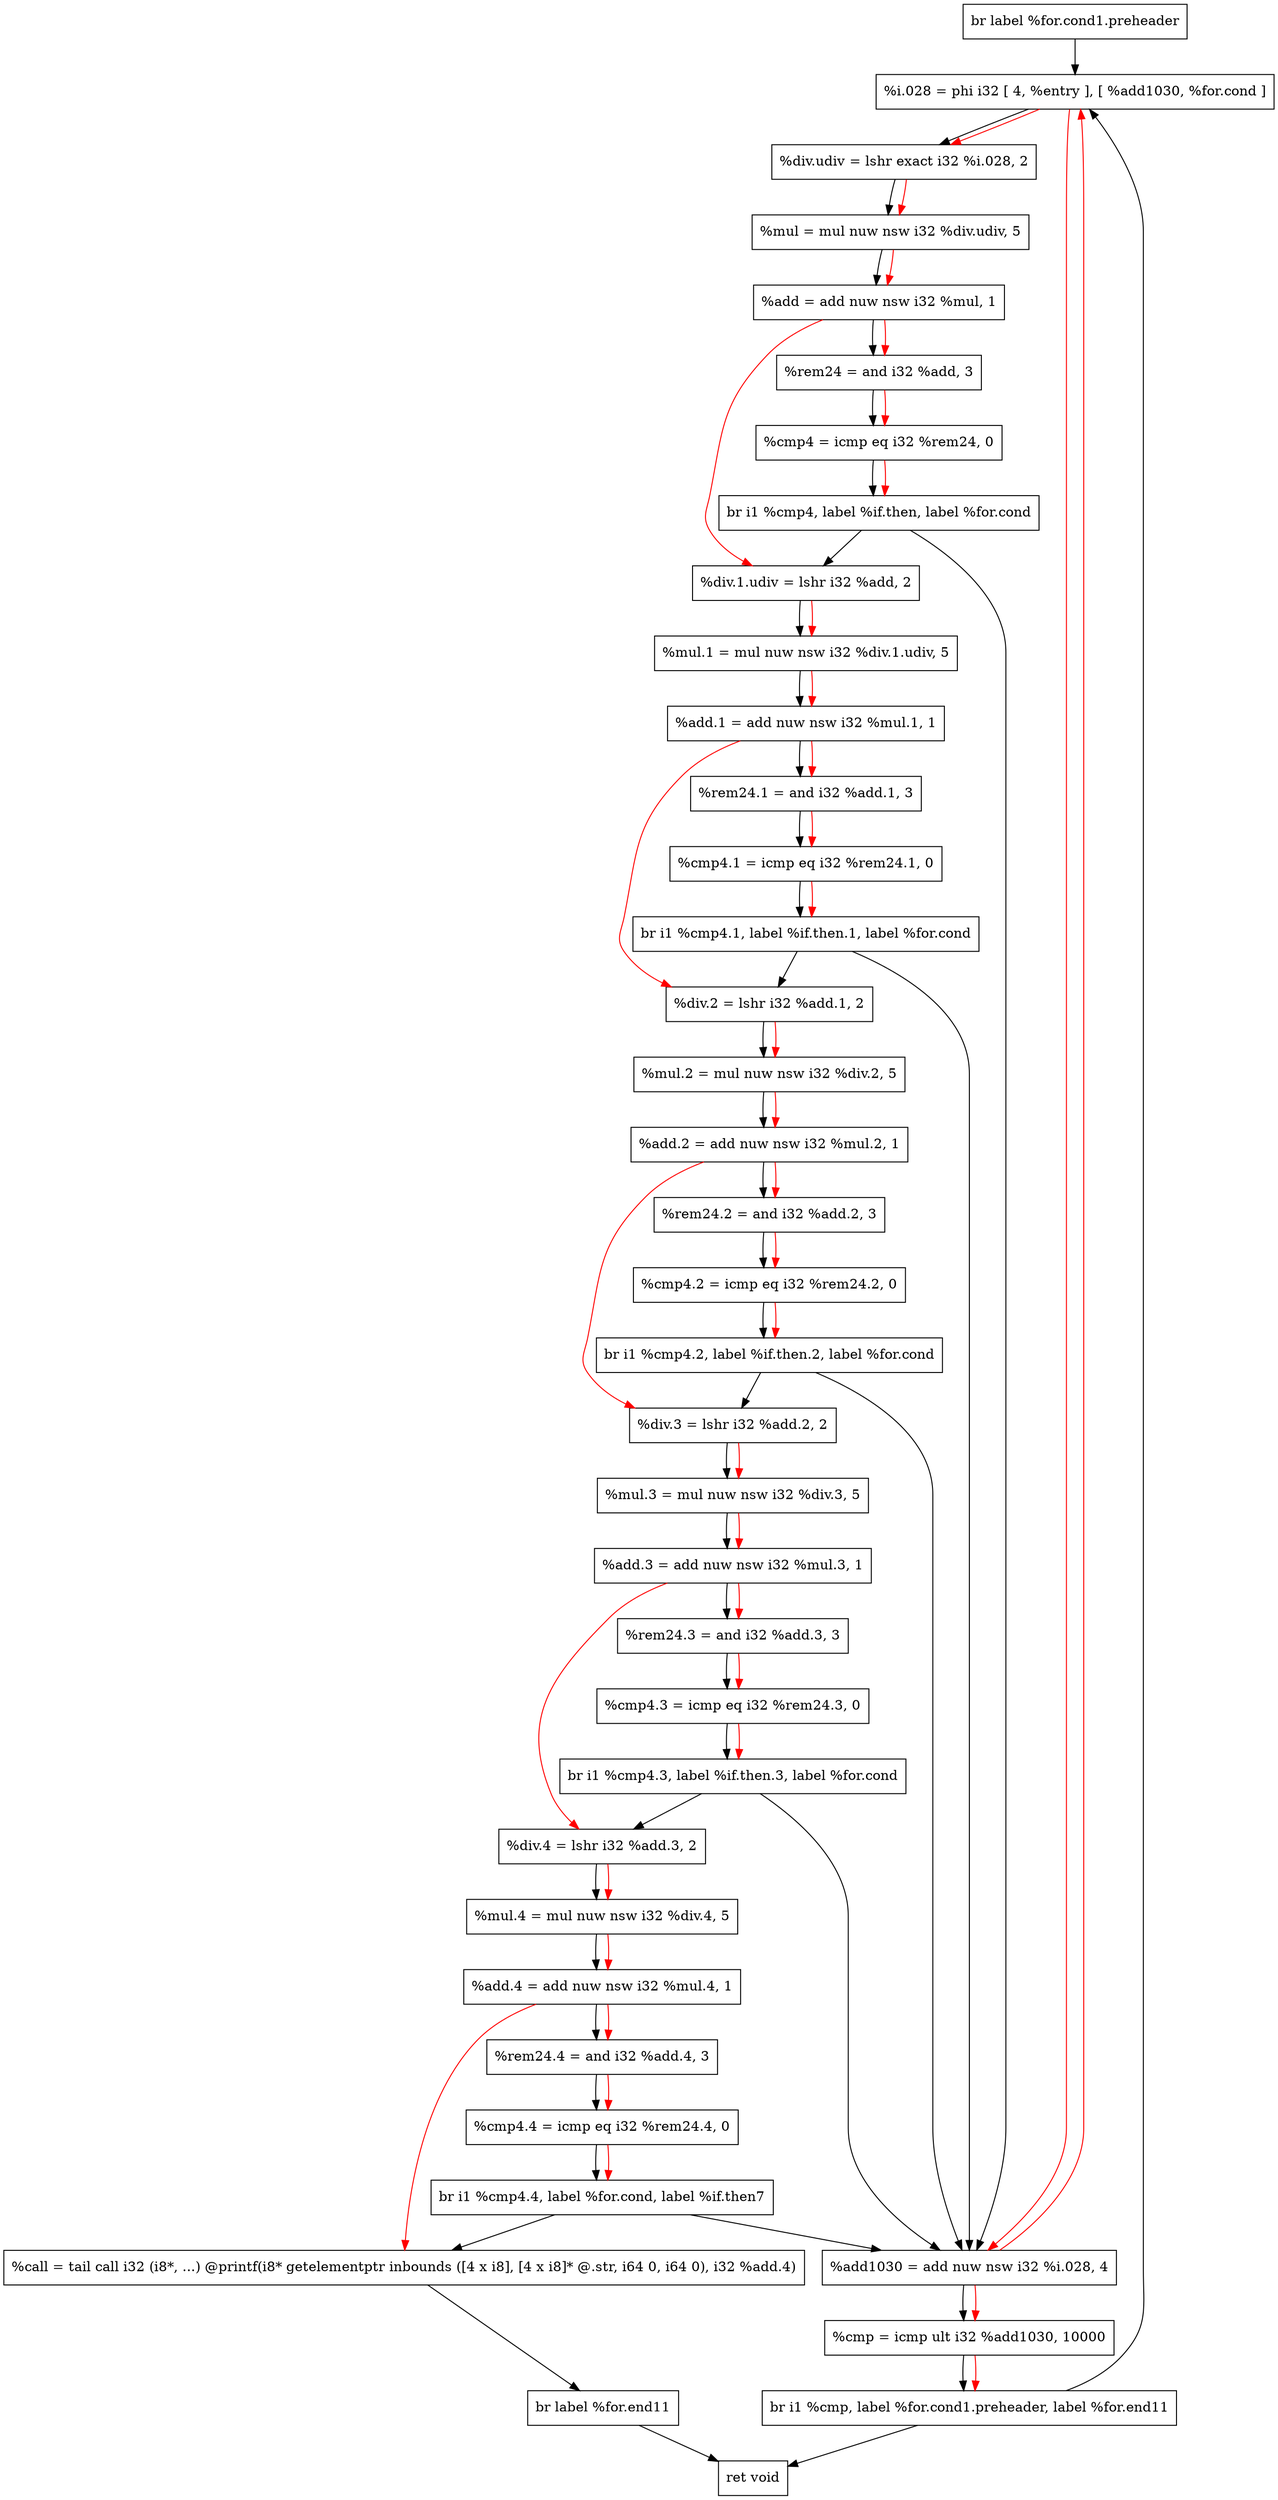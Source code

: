digraph "CDFG for'func' function" {
	Node0x55f33669af68[shape=record, label="  br label %for.cond1.preheader"];
	Node0x55f33669b720[shape=record, label="  %add1030 = add nuw nsw i32 %i.028, 4"];
	Node0x55f33669b7e0[shape=record, label="  %cmp = icmp ult i32 %add1030, 10000"];
	Node0x55f336624c98[shape=record, label="  br i1 %cmp, label %for.cond1.preheader, label %for.end11"];
	Node0x55f33669b988[shape=record, label="  %i.028 = phi i32 [ 4, %entry ], [ %add1030, %for.cond ]"];
	Node0x55f33669ba50[shape=record, label="  %div.udiv = lshr exact i32 %i.028, 2"];
	Node0x55f33669baf0[shape=record, label="  %mul = mul nuw nsw i32 %div.udiv, 5"];
	Node0x55f33669bb90[shape=record, label="  %add = add nuw nsw i32 %mul, 1"];
	Node0x55f33669bc50[shape=record, label="  %rem24 = and i32 %add, 3"];
	Node0x55f33669bd10[shape=record, label="  %cmp4 = icmp eq i32 %rem24, 0"];
	Node0x55f336624db8[shape=record, label="  br i1 %cmp4, label %if.then, label %for.cond"];
	Node0x55f33669bfb0[shape=record, label="  %div.1.udiv = lshr i32 %add, 2"];
	Node0x55f33669c020[shape=record, label="  %mul.1 = mul nuw nsw i32 %div.1.udiv, 5"];
	Node0x55f33669c0b0[shape=record, label="  %add.1 = add nuw nsw i32 %mul.1, 1"];
	Node0x55f33669c140[shape=record, label="  %rem24.1 = and i32 %add.1, 3"];
	Node0x55f33669c1d0[shape=record, label="  %cmp4.1 = icmp eq i32 %rem24.1, 0"];
	Node0x55f336630228[shape=record, label="  br i1 %cmp4.1, label %if.then.1, label %for.cond"];
	Node0x55f33669c738[shape=record, label="  %call = tail call i32 (i8*, ...) @printf(i8* getelementptr inbounds ([4 x i8], [4 x i8]* @.str, i64 0, i64 0), i32 %add.4)"];
	Node0x55f33669c818[shape=record, label="  br label %for.end11"];
	Node0x55f33669c860[shape=record, label="  ret void"];
	Node0x55f33669c8d0[shape=record, label="  %div.2 = lshr i32 %add.1, 2"];
	Node0x55f33669c960[shape=record, label="  %mul.2 = mul nuw nsw i32 %div.2, 5"];
	Node0x55f33669c9f0[shape=record, label="  %add.2 = add nuw nsw i32 %mul.2, 1"];
	Node0x55f33669ca80[shape=record, label="  %rem24.2 = and i32 %add.2, 3"];
	Node0x55f33669ce30[shape=record, label="  %cmp4.2 = icmp eq i32 %rem24.2, 0"];
	Node0x55f336630468[shape=record, label="  br i1 %cmp4.2, label %if.then.2, label %for.cond"];
	Node0x55f33669cf40[shape=record, label="  %div.3 = lshr i32 %add.2, 2"];
	Node0x55f33669cfd0[shape=record, label="  %mul.3 = mul nuw nsw i32 %div.3, 5"];
	Node0x55f33669d060[shape=record, label="  %add.3 = add nuw nsw i32 %mul.3, 1"];
	Node0x55f33669d0f0[shape=record, label="  %rem24.3 = and i32 %add.3, 3"];
	Node0x55f33669d180[shape=record, label="  %cmp4.3 = icmp eq i32 %rem24.3, 0"];
	Node0x55f336630588[shape=record, label="  br i1 %cmp4.3, label %if.then.3, label %for.cond"];
	Node0x55f33669d290[shape=record, label="  %div.4 = lshr i32 %add.3, 2"];
	Node0x55f33669d320[shape=record, label="  %mul.4 = mul nuw nsw i32 %div.4, 5"];
	Node0x55f33669d3b0[shape=record, label="  %add.4 = add nuw nsw i32 %mul.4, 1"];
	Node0x55f33669d420[shape=record, label="  %rem24.4 = and i32 %add.4, 3"];
	Node0x55f33669d4b0[shape=record, label="  %cmp4.4 = icmp eq i32 %rem24.4, 0"];
	Node0x55f33669d558[shape=record, label="  br i1 %cmp4.4, label %for.cond, label %if.then7"];
	Node0x55f33669af68 -> Node0x55f33669b988
	Node0x55f33669b720 -> Node0x55f33669b7e0
	Node0x55f33669b7e0 -> Node0x55f336624c98
	Node0x55f336624c98 -> Node0x55f33669b988
	Node0x55f336624c98 -> Node0x55f33669c860
	Node0x55f33669b988 -> Node0x55f33669ba50
	Node0x55f33669ba50 -> Node0x55f33669baf0
	Node0x55f33669baf0 -> Node0x55f33669bb90
	Node0x55f33669bb90 -> Node0x55f33669bc50
	Node0x55f33669bc50 -> Node0x55f33669bd10
	Node0x55f33669bd10 -> Node0x55f336624db8
	Node0x55f336624db8 -> Node0x55f33669bfb0
	Node0x55f336624db8 -> Node0x55f33669b720
	Node0x55f33669bfb0 -> Node0x55f33669c020
	Node0x55f33669c020 -> Node0x55f33669c0b0
	Node0x55f33669c0b0 -> Node0x55f33669c140
	Node0x55f33669c140 -> Node0x55f33669c1d0
	Node0x55f33669c1d0 -> Node0x55f336630228
	Node0x55f336630228 -> Node0x55f33669c8d0
	Node0x55f336630228 -> Node0x55f33669b720
	Node0x55f33669c738 -> Node0x55f33669c818
	Node0x55f33669c818 -> Node0x55f33669c860
	Node0x55f33669c8d0 -> Node0x55f33669c960
	Node0x55f33669c960 -> Node0x55f33669c9f0
	Node0x55f33669c9f0 -> Node0x55f33669ca80
	Node0x55f33669ca80 -> Node0x55f33669ce30
	Node0x55f33669ce30 -> Node0x55f336630468
	Node0x55f336630468 -> Node0x55f33669cf40
	Node0x55f336630468 -> Node0x55f33669b720
	Node0x55f33669cf40 -> Node0x55f33669cfd0
	Node0x55f33669cfd0 -> Node0x55f33669d060
	Node0x55f33669d060 -> Node0x55f33669d0f0
	Node0x55f33669d0f0 -> Node0x55f33669d180
	Node0x55f33669d180 -> Node0x55f336630588
	Node0x55f336630588 -> Node0x55f33669d290
	Node0x55f336630588 -> Node0x55f33669b720
	Node0x55f33669d290 -> Node0x55f33669d320
	Node0x55f33669d320 -> Node0x55f33669d3b0
	Node0x55f33669d3b0 -> Node0x55f33669d420
	Node0x55f33669d420 -> Node0x55f33669d4b0
	Node0x55f33669d4b0 -> Node0x55f33669d558
	Node0x55f33669d558 -> Node0x55f33669b720
	Node0x55f33669d558 -> Node0x55f33669c738
edge [color=red]
	Node0x55f33669b988 -> Node0x55f33669b720
	Node0x55f33669b720 -> Node0x55f33669b7e0
	Node0x55f33669b7e0 -> Node0x55f336624c98
	Node0x55f33669b720 -> Node0x55f33669b988
	Node0x55f33669b988 -> Node0x55f33669ba50
	Node0x55f33669ba50 -> Node0x55f33669baf0
	Node0x55f33669baf0 -> Node0x55f33669bb90
	Node0x55f33669bb90 -> Node0x55f33669bc50
	Node0x55f33669bc50 -> Node0x55f33669bd10
	Node0x55f33669bd10 -> Node0x55f336624db8
	Node0x55f33669bb90 -> Node0x55f33669bfb0
	Node0x55f33669bfb0 -> Node0x55f33669c020
	Node0x55f33669c020 -> Node0x55f33669c0b0
	Node0x55f33669c0b0 -> Node0x55f33669c140
	Node0x55f33669c140 -> Node0x55f33669c1d0
	Node0x55f33669c1d0 -> Node0x55f336630228
	Node0x55f33669d3b0 -> Node0x55f33669c738
	Node0x55f33669c0b0 -> Node0x55f33669c8d0
	Node0x55f33669c8d0 -> Node0x55f33669c960
	Node0x55f33669c960 -> Node0x55f33669c9f0
	Node0x55f33669c9f0 -> Node0x55f33669ca80
	Node0x55f33669ca80 -> Node0x55f33669ce30
	Node0x55f33669ce30 -> Node0x55f336630468
	Node0x55f33669c9f0 -> Node0x55f33669cf40
	Node0x55f33669cf40 -> Node0x55f33669cfd0
	Node0x55f33669cfd0 -> Node0x55f33669d060
	Node0x55f33669d060 -> Node0x55f33669d0f0
	Node0x55f33669d0f0 -> Node0x55f33669d180
	Node0x55f33669d180 -> Node0x55f336630588
	Node0x55f33669d060 -> Node0x55f33669d290
	Node0x55f33669d290 -> Node0x55f33669d320
	Node0x55f33669d320 -> Node0x55f33669d3b0
	Node0x55f33669d3b0 -> Node0x55f33669d420
	Node0x55f33669d420 -> Node0x55f33669d4b0
	Node0x55f33669d4b0 -> Node0x55f33669d558
}
